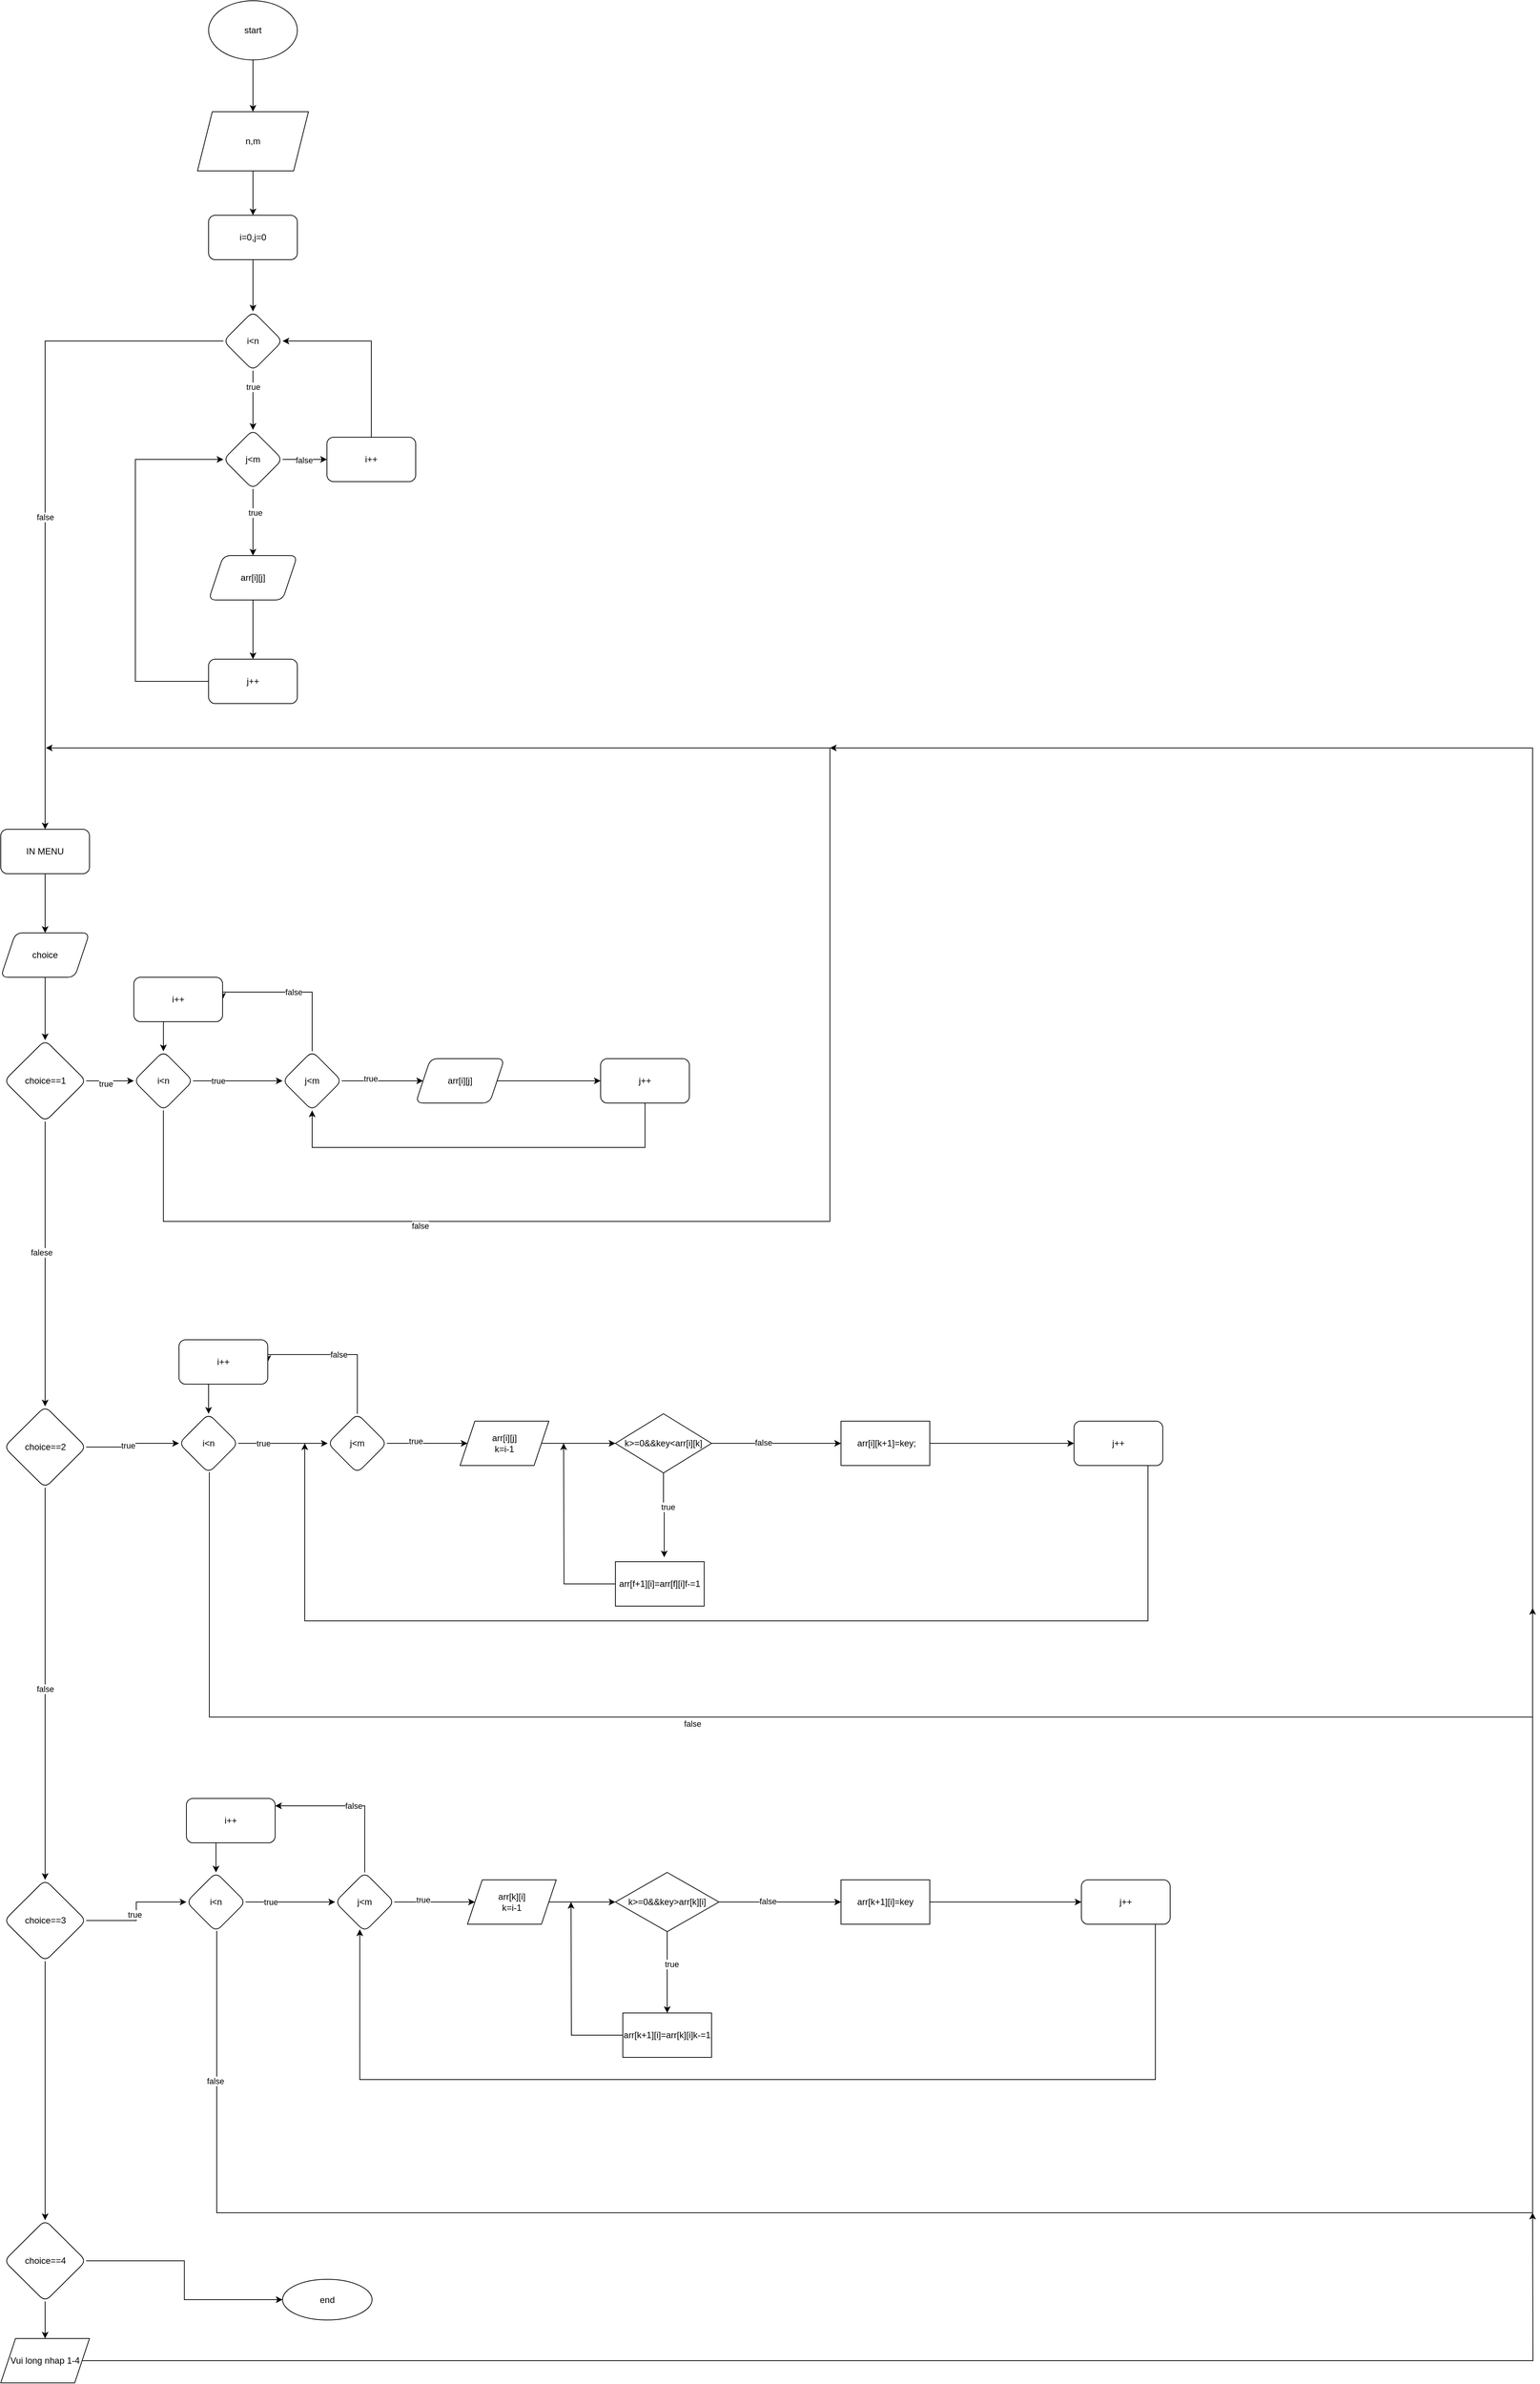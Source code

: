 <mxfile version="22.1.3" type="device">
  <diagram id="C5RBs43oDa-KdzZeNtuy" name="Page-1">
    <mxGraphModel dx="1120" dy="1647" grid="1" gridSize="10" guides="1" tooltips="1" connect="1" arrows="1" fold="1" page="1" pageScale="1" pageWidth="827" pageHeight="1169" math="0" shadow="0">
      <root>
        <mxCell id="WIyWlLk6GJQsqaUBKTNV-0" />
        <mxCell id="WIyWlLk6GJQsqaUBKTNV-1" parent="WIyWlLk6GJQsqaUBKTNV-0" />
        <mxCell id="3_G84Vbl57iLc2PhNEoy-0" style="edgeStyle=orthogonalEdgeStyle;rounded=0;orthogonalLoop=1;jettySize=auto;html=1;entryX=0.5;entryY=0;entryDx=0;entryDy=0;" edge="1" parent="WIyWlLk6GJQsqaUBKTNV-1" source="3_G84Vbl57iLc2PhNEoy-1" target="3_G84Vbl57iLc2PhNEoy-3">
          <mxGeometry relative="1" as="geometry">
            <mxPoint x="410" y="190" as="targetPoint" />
          </mxGeometry>
        </mxCell>
        <mxCell id="3_G84Vbl57iLc2PhNEoy-1" value="start" style="ellipse;whiteSpace=wrap;html=1;" vertex="1" parent="WIyWlLk6GJQsqaUBKTNV-1">
          <mxGeometry x="350" y="-30" width="120" height="80" as="geometry" />
        </mxCell>
        <mxCell id="3_G84Vbl57iLc2PhNEoy-2" style="edgeStyle=orthogonalEdgeStyle;rounded=0;orthogonalLoop=1;jettySize=auto;html=1;entryX=0.5;entryY=0;entryDx=0;entryDy=0;" edge="1" parent="WIyWlLk6GJQsqaUBKTNV-1" source="3_G84Vbl57iLc2PhNEoy-3" target="3_G84Vbl57iLc2PhNEoy-5">
          <mxGeometry relative="1" as="geometry">
            <mxPoint x="410" y="290" as="targetPoint" />
          </mxGeometry>
        </mxCell>
        <mxCell id="3_G84Vbl57iLc2PhNEoy-3" value="n,m" style="shape=parallelogram;perimeter=parallelogramPerimeter;whiteSpace=wrap;html=1;fixedSize=1;" vertex="1" parent="WIyWlLk6GJQsqaUBKTNV-1">
          <mxGeometry x="335" y="120" width="150" height="80" as="geometry" />
        </mxCell>
        <mxCell id="3_G84Vbl57iLc2PhNEoy-4" value="" style="edgeStyle=orthogonalEdgeStyle;rounded=0;orthogonalLoop=1;jettySize=auto;html=1;" edge="1" parent="WIyWlLk6GJQsqaUBKTNV-1" source="3_G84Vbl57iLc2PhNEoy-5" target="3_G84Vbl57iLc2PhNEoy-10">
          <mxGeometry relative="1" as="geometry" />
        </mxCell>
        <mxCell id="3_G84Vbl57iLc2PhNEoy-5" value="i=0,j=0" style="rounded=1;whiteSpace=wrap;html=1;" vertex="1" parent="WIyWlLk6GJQsqaUBKTNV-1">
          <mxGeometry x="350" y="260" width="120" height="60" as="geometry" />
        </mxCell>
        <mxCell id="3_G84Vbl57iLc2PhNEoy-6" value="" style="edgeStyle=orthogonalEdgeStyle;rounded=0;orthogonalLoop=1;jettySize=auto;html=1;" edge="1" parent="WIyWlLk6GJQsqaUBKTNV-1" source="3_G84Vbl57iLc2PhNEoy-10" target="3_G84Vbl57iLc2PhNEoy-15">
          <mxGeometry relative="1" as="geometry" />
        </mxCell>
        <mxCell id="3_G84Vbl57iLc2PhNEoy-7" value="true" style="edgeLabel;html=1;align=center;verticalAlign=middle;resizable=0;points=[];" vertex="1" connectable="0" parent="3_G84Vbl57iLc2PhNEoy-6">
          <mxGeometry x="-0.45" relative="1" as="geometry">
            <mxPoint as="offset" />
          </mxGeometry>
        </mxCell>
        <mxCell id="3_G84Vbl57iLc2PhNEoy-8" style="edgeStyle=orthogonalEdgeStyle;rounded=0;orthogonalLoop=1;jettySize=auto;html=1;" edge="1" parent="WIyWlLk6GJQsqaUBKTNV-1" source="3_G84Vbl57iLc2PhNEoy-10" target="3_G84Vbl57iLc2PhNEoy-23">
          <mxGeometry relative="1" as="geometry">
            <mxPoint x="129" y="1120" as="targetPoint" />
          </mxGeometry>
        </mxCell>
        <mxCell id="3_G84Vbl57iLc2PhNEoy-9" value="false" style="edgeLabel;html=1;align=center;verticalAlign=middle;resizable=0;points=[];" vertex="1" connectable="0" parent="3_G84Vbl57iLc2PhNEoy-8">
          <mxGeometry x="0.063" relative="1" as="geometry">
            <mxPoint as="offset" />
          </mxGeometry>
        </mxCell>
        <mxCell id="3_G84Vbl57iLc2PhNEoy-10" value="i&amp;lt;n" style="rhombus;whiteSpace=wrap;html=1;rounded=1;" vertex="1" parent="WIyWlLk6GJQsqaUBKTNV-1">
          <mxGeometry x="370" y="390" width="80" height="80" as="geometry" />
        </mxCell>
        <mxCell id="3_G84Vbl57iLc2PhNEoy-11" value="" style="edgeStyle=orthogonalEdgeStyle;rounded=0;orthogonalLoop=1;jettySize=auto;html=1;" edge="1" parent="WIyWlLk6GJQsqaUBKTNV-1" source="3_G84Vbl57iLc2PhNEoy-15" target="3_G84Vbl57iLc2PhNEoy-17">
          <mxGeometry relative="1" as="geometry" />
        </mxCell>
        <mxCell id="3_G84Vbl57iLc2PhNEoy-12" value="true" style="edgeLabel;html=1;align=center;verticalAlign=middle;resizable=0;points=[];" vertex="1" connectable="0" parent="3_G84Vbl57iLc2PhNEoy-11">
          <mxGeometry x="-0.289" y="3" relative="1" as="geometry">
            <mxPoint as="offset" />
          </mxGeometry>
        </mxCell>
        <mxCell id="3_G84Vbl57iLc2PhNEoy-13" value="" style="edgeStyle=orthogonalEdgeStyle;rounded=0;orthogonalLoop=1;jettySize=auto;html=1;" edge="1" parent="WIyWlLk6GJQsqaUBKTNV-1" source="3_G84Vbl57iLc2PhNEoy-15" target="3_G84Vbl57iLc2PhNEoy-21">
          <mxGeometry relative="1" as="geometry" />
        </mxCell>
        <mxCell id="3_G84Vbl57iLc2PhNEoy-14" value="false" style="edgeLabel;html=1;align=center;verticalAlign=middle;resizable=0;points=[];" vertex="1" connectable="0" parent="3_G84Vbl57iLc2PhNEoy-13">
          <mxGeometry x="-0.033" y="-1" relative="1" as="geometry">
            <mxPoint as="offset" />
          </mxGeometry>
        </mxCell>
        <mxCell id="3_G84Vbl57iLc2PhNEoy-15" value="j&amp;lt;m" style="rhombus;whiteSpace=wrap;html=1;rounded=1;" vertex="1" parent="WIyWlLk6GJQsqaUBKTNV-1">
          <mxGeometry x="370" y="550" width="80" height="80" as="geometry" />
        </mxCell>
        <mxCell id="3_G84Vbl57iLc2PhNEoy-16" value="" style="edgeStyle=orthogonalEdgeStyle;rounded=0;orthogonalLoop=1;jettySize=auto;html=1;" edge="1" parent="WIyWlLk6GJQsqaUBKTNV-1" source="3_G84Vbl57iLc2PhNEoy-17" target="3_G84Vbl57iLc2PhNEoy-19">
          <mxGeometry relative="1" as="geometry" />
        </mxCell>
        <mxCell id="3_G84Vbl57iLc2PhNEoy-17" value="arr[i][j]" style="shape=parallelogram;perimeter=parallelogramPerimeter;whiteSpace=wrap;html=1;fixedSize=1;rounded=1;" vertex="1" parent="WIyWlLk6GJQsqaUBKTNV-1">
          <mxGeometry x="350" y="720" width="120" height="60" as="geometry" />
        </mxCell>
        <mxCell id="3_G84Vbl57iLc2PhNEoy-18" style="edgeStyle=orthogonalEdgeStyle;rounded=0;orthogonalLoop=1;jettySize=auto;html=1;entryX=0;entryY=0.5;entryDx=0;entryDy=0;" edge="1" parent="WIyWlLk6GJQsqaUBKTNV-1" source="3_G84Vbl57iLc2PhNEoy-19" target="3_G84Vbl57iLc2PhNEoy-15">
          <mxGeometry relative="1" as="geometry">
            <mxPoint x="250" y="600" as="targetPoint" />
            <Array as="points">
              <mxPoint x="251" y="890" />
              <mxPoint x="251" y="590" />
            </Array>
          </mxGeometry>
        </mxCell>
        <mxCell id="3_G84Vbl57iLc2PhNEoy-19" value="j++" style="rounded=1;whiteSpace=wrap;html=1;" vertex="1" parent="WIyWlLk6GJQsqaUBKTNV-1">
          <mxGeometry x="350" y="860" width="120" height="60" as="geometry" />
        </mxCell>
        <mxCell id="3_G84Vbl57iLc2PhNEoy-20" style="edgeStyle=orthogonalEdgeStyle;rounded=0;orthogonalLoop=1;jettySize=auto;html=1;entryX=1;entryY=0.5;entryDx=0;entryDy=0;" edge="1" parent="WIyWlLk6GJQsqaUBKTNV-1" source="3_G84Vbl57iLc2PhNEoy-21" target="3_G84Vbl57iLc2PhNEoy-10">
          <mxGeometry relative="1" as="geometry">
            <mxPoint x="570" y="380" as="targetPoint" />
            <Array as="points">
              <mxPoint x="570" y="430" />
            </Array>
          </mxGeometry>
        </mxCell>
        <mxCell id="3_G84Vbl57iLc2PhNEoy-21" value="i++" style="whiteSpace=wrap;html=1;rounded=1;" vertex="1" parent="WIyWlLk6GJQsqaUBKTNV-1">
          <mxGeometry x="510" y="560" width="120" height="60" as="geometry" />
        </mxCell>
        <mxCell id="3_G84Vbl57iLc2PhNEoy-22" value="" style="edgeStyle=orthogonalEdgeStyle;rounded=0;orthogonalLoop=1;jettySize=auto;html=1;" edge="1" parent="WIyWlLk6GJQsqaUBKTNV-1" source="3_G84Vbl57iLc2PhNEoy-23" target="3_G84Vbl57iLc2PhNEoy-25">
          <mxGeometry relative="1" as="geometry" />
        </mxCell>
        <mxCell id="3_G84Vbl57iLc2PhNEoy-23" value="IN MENU" style="rounded=1;whiteSpace=wrap;html=1;" vertex="1" parent="WIyWlLk6GJQsqaUBKTNV-1">
          <mxGeometry x="69" y="1090" width="120" height="60" as="geometry" />
        </mxCell>
        <mxCell id="3_G84Vbl57iLc2PhNEoy-24" value="" style="edgeStyle=orthogonalEdgeStyle;rounded=0;orthogonalLoop=1;jettySize=auto;html=1;" edge="1" parent="WIyWlLk6GJQsqaUBKTNV-1" source="3_G84Vbl57iLc2PhNEoy-25" target="3_G84Vbl57iLc2PhNEoy-30">
          <mxGeometry relative="1" as="geometry" />
        </mxCell>
        <mxCell id="3_G84Vbl57iLc2PhNEoy-25" value="choice" style="shape=parallelogram;perimeter=parallelogramPerimeter;whiteSpace=wrap;html=1;fixedSize=1;rounded=1;" vertex="1" parent="WIyWlLk6GJQsqaUBKTNV-1">
          <mxGeometry x="69" y="1230" width="120" height="60" as="geometry" />
        </mxCell>
        <mxCell id="3_G84Vbl57iLc2PhNEoy-26" style="edgeStyle=orthogonalEdgeStyle;rounded=0;orthogonalLoop=1;jettySize=auto;html=1;" edge="1" parent="WIyWlLk6GJQsqaUBKTNV-1" source="3_G84Vbl57iLc2PhNEoy-30" target="3_G84Vbl57iLc2PhNEoy-35">
          <mxGeometry relative="1" as="geometry">
            <Array as="points">
              <mxPoint x="210" y="1430" />
              <mxPoint x="210" y="1430" />
            </Array>
          </mxGeometry>
        </mxCell>
        <mxCell id="3_G84Vbl57iLc2PhNEoy-27" value="true" style="edgeLabel;html=1;align=center;verticalAlign=middle;resizable=0;points=[];" vertex="1" connectable="0" parent="3_G84Vbl57iLc2PhNEoy-26">
          <mxGeometry x="-0.177" y="-4" relative="1" as="geometry">
            <mxPoint as="offset" />
          </mxGeometry>
        </mxCell>
        <mxCell id="3_G84Vbl57iLc2PhNEoy-28" value="" style="edgeStyle=orthogonalEdgeStyle;rounded=0;orthogonalLoop=1;jettySize=auto;html=1;" edge="1" parent="WIyWlLk6GJQsqaUBKTNV-1" source="3_G84Vbl57iLc2PhNEoy-30" target="3_G84Vbl57iLc2PhNEoy-50">
          <mxGeometry relative="1" as="geometry" />
        </mxCell>
        <mxCell id="3_G84Vbl57iLc2PhNEoy-29" value="falese" style="edgeLabel;html=1;align=center;verticalAlign=middle;resizable=0;points=[];" vertex="1" connectable="0" parent="3_G84Vbl57iLc2PhNEoy-28">
          <mxGeometry x="-0.086" y="-5" relative="1" as="geometry">
            <mxPoint y="1" as="offset" />
          </mxGeometry>
        </mxCell>
        <mxCell id="3_G84Vbl57iLc2PhNEoy-30" value="choice==1" style="rhombus;whiteSpace=wrap;html=1;rounded=1;" vertex="1" parent="WIyWlLk6GJQsqaUBKTNV-1">
          <mxGeometry x="73.5" y="1375" width="111" height="110" as="geometry" />
        </mxCell>
        <mxCell id="3_G84Vbl57iLc2PhNEoy-31" value="" style="edgeStyle=orthogonalEdgeStyle;rounded=0;orthogonalLoop=1;jettySize=auto;html=1;" edge="1" parent="WIyWlLk6GJQsqaUBKTNV-1" source="3_G84Vbl57iLc2PhNEoy-35" target="3_G84Vbl57iLc2PhNEoy-39">
          <mxGeometry relative="1" as="geometry" />
        </mxCell>
        <mxCell id="3_G84Vbl57iLc2PhNEoy-32" value="true" style="edgeLabel;html=1;align=center;verticalAlign=middle;resizable=0;points=[];" vertex="1" connectable="0" parent="3_G84Vbl57iLc2PhNEoy-31">
          <mxGeometry x="-0.45" relative="1" as="geometry">
            <mxPoint as="offset" />
          </mxGeometry>
        </mxCell>
        <mxCell id="3_G84Vbl57iLc2PhNEoy-33" style="edgeStyle=orthogonalEdgeStyle;rounded=0;orthogonalLoop=1;jettySize=auto;html=1;" edge="1" parent="WIyWlLk6GJQsqaUBKTNV-1" source="3_G84Vbl57iLc2PhNEoy-35">
          <mxGeometry relative="1" as="geometry">
            <mxPoint x="130" y="980" as="targetPoint" />
            <Array as="points">
              <mxPoint x="289" y="1620" />
              <mxPoint x="1190" y="1620" />
              <mxPoint x="1190" y="980" />
              <mxPoint x="130" y="980" />
            </Array>
          </mxGeometry>
        </mxCell>
        <mxCell id="3_G84Vbl57iLc2PhNEoy-34" value="false" style="edgeLabel;html=1;align=center;verticalAlign=middle;resizable=0;points=[];" vertex="1" connectable="0" parent="3_G84Vbl57iLc2PhNEoy-33">
          <mxGeometry x="-0.639" y="-6" relative="1" as="geometry">
            <mxPoint as="offset" />
          </mxGeometry>
        </mxCell>
        <mxCell id="3_G84Vbl57iLc2PhNEoy-35" value="i&amp;lt;n" style="rhombus;whiteSpace=wrap;html=1;rounded=1;" vertex="1" parent="WIyWlLk6GJQsqaUBKTNV-1">
          <mxGeometry x="248.94" y="1390" width="80" height="80" as="geometry" />
        </mxCell>
        <mxCell id="3_G84Vbl57iLc2PhNEoy-36" value="" style="edgeStyle=orthogonalEdgeStyle;rounded=0;orthogonalLoop=1;jettySize=auto;html=1;" edge="1" parent="WIyWlLk6GJQsqaUBKTNV-1" source="3_G84Vbl57iLc2PhNEoy-39" target="3_G84Vbl57iLc2PhNEoy-41">
          <mxGeometry relative="1" as="geometry" />
        </mxCell>
        <mxCell id="3_G84Vbl57iLc2PhNEoy-37" value="true" style="edgeLabel;html=1;align=center;verticalAlign=middle;resizable=0;points=[];" vertex="1" connectable="0" parent="3_G84Vbl57iLc2PhNEoy-36">
          <mxGeometry x="-0.289" y="3" relative="1" as="geometry">
            <mxPoint as="offset" />
          </mxGeometry>
        </mxCell>
        <mxCell id="3_G84Vbl57iLc2PhNEoy-38" value="false" style="edgeStyle=orthogonalEdgeStyle;rounded=0;orthogonalLoop=1;jettySize=auto;html=1;entryX=1;entryY=0.5;entryDx=0;entryDy=0;" edge="1" parent="WIyWlLk6GJQsqaUBKTNV-1" source="3_G84Vbl57iLc2PhNEoy-39" target="3_G84Vbl57iLc2PhNEoy-45">
          <mxGeometry relative="1" as="geometry">
            <Array as="points">
              <mxPoint x="490" y="1310" />
              <mxPoint x="369" y="1310" />
            </Array>
          </mxGeometry>
        </mxCell>
        <mxCell id="3_G84Vbl57iLc2PhNEoy-39" value="j&amp;lt;m" style="rhombus;whiteSpace=wrap;html=1;rounded=1;" vertex="1" parent="WIyWlLk6GJQsqaUBKTNV-1">
          <mxGeometry x="450" y="1390" width="80" height="80" as="geometry" />
        </mxCell>
        <mxCell id="3_G84Vbl57iLc2PhNEoy-40" value="" style="edgeStyle=orthogonalEdgeStyle;rounded=0;orthogonalLoop=1;jettySize=auto;html=1;" edge="1" parent="WIyWlLk6GJQsqaUBKTNV-1" source="3_G84Vbl57iLc2PhNEoy-41" target="3_G84Vbl57iLc2PhNEoy-43">
          <mxGeometry relative="1" as="geometry" />
        </mxCell>
        <mxCell id="3_G84Vbl57iLc2PhNEoy-41" value="arr[i][j]" style="shape=parallelogram;perimeter=parallelogramPerimeter;whiteSpace=wrap;html=1;fixedSize=1;rounded=1;" vertex="1" parent="WIyWlLk6GJQsqaUBKTNV-1">
          <mxGeometry x="630" y="1400" width="120" height="60" as="geometry" />
        </mxCell>
        <mxCell id="3_G84Vbl57iLc2PhNEoy-42" style="edgeStyle=orthogonalEdgeStyle;rounded=0;orthogonalLoop=1;jettySize=auto;html=1;entryX=0.5;entryY=1;entryDx=0;entryDy=0;" edge="1" parent="WIyWlLk6GJQsqaUBKTNV-1" source="3_G84Vbl57iLc2PhNEoy-43" target="3_G84Vbl57iLc2PhNEoy-39">
          <mxGeometry relative="1" as="geometry">
            <mxPoint x="490" y="1500" as="targetPoint" />
            <Array as="points">
              <mxPoint x="940" y="1520" />
              <mxPoint x="490" y="1520" />
            </Array>
          </mxGeometry>
        </mxCell>
        <mxCell id="3_G84Vbl57iLc2PhNEoy-43" value="j++" style="rounded=1;whiteSpace=wrap;html=1;" vertex="1" parent="WIyWlLk6GJQsqaUBKTNV-1">
          <mxGeometry x="880" y="1400" width="120" height="60" as="geometry" />
        </mxCell>
        <mxCell id="3_G84Vbl57iLc2PhNEoy-44" style="edgeStyle=orthogonalEdgeStyle;rounded=0;orthogonalLoop=1;jettySize=auto;html=1;entryX=0.5;entryY=0;entryDx=0;entryDy=0;" edge="1" parent="WIyWlLk6GJQsqaUBKTNV-1" source="3_G84Vbl57iLc2PhNEoy-45" target="3_G84Vbl57iLc2PhNEoy-35">
          <mxGeometry relative="1" as="geometry">
            <mxPoint x="289" y="1360" as="targetPoint" />
            <Array as="points">
              <mxPoint x="289" y="1290" />
              <mxPoint x="290" y="1330" />
              <mxPoint x="289" y="1330" />
            </Array>
          </mxGeometry>
        </mxCell>
        <mxCell id="3_G84Vbl57iLc2PhNEoy-45" value="i++" style="whiteSpace=wrap;html=1;rounded=1;" vertex="1" parent="WIyWlLk6GJQsqaUBKTNV-1">
          <mxGeometry x="248.94" y="1290" width="120" height="60" as="geometry" />
        </mxCell>
        <mxCell id="3_G84Vbl57iLc2PhNEoy-46" style="edgeStyle=orthogonalEdgeStyle;rounded=0;orthogonalLoop=1;jettySize=auto;html=1;entryX=0;entryY=0.5;entryDx=0;entryDy=0;" edge="1" parent="WIyWlLk6GJQsqaUBKTNV-1" source="3_G84Vbl57iLc2PhNEoy-50" target="3_G84Vbl57iLc2PhNEoy-55">
          <mxGeometry relative="1" as="geometry" />
        </mxCell>
        <mxCell id="3_G84Vbl57iLc2PhNEoy-47" value="true" style="edgeLabel;html=1;align=center;verticalAlign=middle;resizable=0;points=[];" vertex="1" connectable="0" parent="3_G84Vbl57iLc2PhNEoy-46">
          <mxGeometry x="-0.134" y="2" relative="1" as="geometry">
            <mxPoint as="offset" />
          </mxGeometry>
        </mxCell>
        <mxCell id="3_G84Vbl57iLc2PhNEoy-48" value="" style="edgeStyle=orthogonalEdgeStyle;rounded=0;orthogonalLoop=1;jettySize=auto;html=1;" edge="1" parent="WIyWlLk6GJQsqaUBKTNV-1" source="3_G84Vbl57iLc2PhNEoy-50" target="3_G84Vbl57iLc2PhNEoy-102">
          <mxGeometry relative="1" as="geometry" />
        </mxCell>
        <mxCell id="3_G84Vbl57iLc2PhNEoy-49" value="false" style="edgeLabel;html=1;align=center;verticalAlign=middle;resizable=0;points=[];" vertex="1" connectable="0" parent="3_G84Vbl57iLc2PhNEoy-48">
          <mxGeometry x="0.023" relative="1" as="geometry">
            <mxPoint y="1" as="offset" />
          </mxGeometry>
        </mxCell>
        <mxCell id="3_G84Vbl57iLc2PhNEoy-50" value="choice==2" style="rhombus;whiteSpace=wrap;html=1;rounded=1;" vertex="1" parent="WIyWlLk6GJQsqaUBKTNV-1">
          <mxGeometry x="73.5" y="1870" width="111" height="110" as="geometry" />
        </mxCell>
        <mxCell id="3_G84Vbl57iLc2PhNEoy-51" value="" style="edgeStyle=orthogonalEdgeStyle;rounded=0;orthogonalLoop=1;jettySize=auto;html=1;" edge="1" parent="WIyWlLk6GJQsqaUBKTNV-1" source="3_G84Vbl57iLc2PhNEoy-55" target="3_G84Vbl57iLc2PhNEoy-59">
          <mxGeometry relative="1" as="geometry" />
        </mxCell>
        <mxCell id="3_G84Vbl57iLc2PhNEoy-52" value="true" style="edgeLabel;html=1;align=center;verticalAlign=middle;resizable=0;points=[];" vertex="1" connectable="0" parent="3_G84Vbl57iLc2PhNEoy-51">
          <mxGeometry x="-0.45" relative="1" as="geometry">
            <mxPoint as="offset" />
          </mxGeometry>
        </mxCell>
        <mxCell id="3_G84Vbl57iLc2PhNEoy-53" style="edgeStyle=orthogonalEdgeStyle;rounded=0;orthogonalLoop=1;jettySize=auto;html=1;" edge="1" parent="WIyWlLk6GJQsqaUBKTNV-1" source="3_G84Vbl57iLc2PhNEoy-55">
          <mxGeometry relative="1" as="geometry">
            <mxPoint x="1190" y="980" as="targetPoint" />
            <Array as="points">
              <mxPoint x="351" y="2290" />
              <mxPoint x="2140" y="2290" />
              <mxPoint x="2140" y="980" />
            </Array>
          </mxGeometry>
        </mxCell>
        <mxCell id="3_G84Vbl57iLc2PhNEoy-54" value="false" style="edgeLabel;html=1;align=center;verticalAlign=middle;resizable=0;points=[];" vertex="1" connectable="0" parent="3_G84Vbl57iLc2PhNEoy-53">
          <mxGeometry x="-0.551" y="-9" relative="1" as="geometry">
            <mxPoint as="offset" />
          </mxGeometry>
        </mxCell>
        <mxCell id="3_G84Vbl57iLc2PhNEoy-55" value="i&amp;lt;n" style="rhombus;whiteSpace=wrap;html=1;rounded=1;" vertex="1" parent="WIyWlLk6GJQsqaUBKTNV-1">
          <mxGeometry x="310" y="1880" width="80" height="80" as="geometry" />
        </mxCell>
        <mxCell id="3_G84Vbl57iLc2PhNEoy-56" value="" style="edgeStyle=orthogonalEdgeStyle;rounded=0;orthogonalLoop=1;jettySize=auto;html=1;entryX=0;entryY=0.5;entryDx=0;entryDy=0;" edge="1" parent="WIyWlLk6GJQsqaUBKTNV-1" source="3_G84Vbl57iLc2PhNEoy-59" target="3_G84Vbl57iLc2PhNEoy-65">
          <mxGeometry relative="1" as="geometry">
            <mxPoint x="700" y="1920" as="targetPoint" />
          </mxGeometry>
        </mxCell>
        <mxCell id="3_G84Vbl57iLc2PhNEoy-57" value="true" style="edgeLabel;html=1;align=center;verticalAlign=middle;resizable=0;points=[];" vertex="1" connectable="0" parent="3_G84Vbl57iLc2PhNEoy-56">
          <mxGeometry x="-0.289" y="3" relative="1" as="geometry">
            <mxPoint as="offset" />
          </mxGeometry>
        </mxCell>
        <mxCell id="3_G84Vbl57iLc2PhNEoy-58" value="false" style="edgeStyle=orthogonalEdgeStyle;rounded=0;orthogonalLoop=1;jettySize=auto;html=1;entryX=1;entryY=0.5;entryDx=0;entryDy=0;" edge="1" parent="WIyWlLk6GJQsqaUBKTNV-1" source="3_G84Vbl57iLc2PhNEoy-59" target="3_G84Vbl57iLc2PhNEoy-63">
          <mxGeometry relative="1" as="geometry">
            <Array as="points">
              <mxPoint x="551.06" y="1800" />
              <mxPoint x="430.06" y="1800" />
            </Array>
          </mxGeometry>
        </mxCell>
        <mxCell id="3_G84Vbl57iLc2PhNEoy-59" value="j&amp;lt;m" style="rhombus;whiteSpace=wrap;html=1;rounded=1;" vertex="1" parent="WIyWlLk6GJQsqaUBKTNV-1">
          <mxGeometry x="511.06" y="1880" width="80" height="80" as="geometry" />
        </mxCell>
        <mxCell id="3_G84Vbl57iLc2PhNEoy-60" style="edgeStyle=orthogonalEdgeStyle;rounded=0;orthogonalLoop=1;jettySize=auto;html=1;" edge="1" parent="WIyWlLk6GJQsqaUBKTNV-1" source="3_G84Vbl57iLc2PhNEoy-61">
          <mxGeometry relative="1" as="geometry">
            <mxPoint x="480" y="1920" as="targetPoint" />
            <Array as="points">
              <mxPoint x="1620" y="2160" />
              <mxPoint x="480" y="2160" />
            </Array>
          </mxGeometry>
        </mxCell>
        <mxCell id="3_G84Vbl57iLc2PhNEoy-61" value="j++" style="rounded=1;whiteSpace=wrap;html=1;" vertex="1" parent="WIyWlLk6GJQsqaUBKTNV-1">
          <mxGeometry x="1520" y="1890" width="120" height="60" as="geometry" />
        </mxCell>
        <mxCell id="3_G84Vbl57iLc2PhNEoy-62" style="edgeStyle=orthogonalEdgeStyle;rounded=0;orthogonalLoop=1;jettySize=auto;html=1;entryX=0.5;entryY=0;entryDx=0;entryDy=0;" edge="1" parent="WIyWlLk6GJQsqaUBKTNV-1" source="3_G84Vbl57iLc2PhNEoy-63" target="3_G84Vbl57iLc2PhNEoy-55">
          <mxGeometry relative="1" as="geometry">
            <mxPoint x="350.06" y="1850" as="targetPoint" />
            <Array as="points">
              <mxPoint x="350.06" y="1780" />
              <mxPoint x="351.06" y="1820" />
              <mxPoint x="350.06" y="1820" />
            </Array>
          </mxGeometry>
        </mxCell>
        <mxCell id="3_G84Vbl57iLc2PhNEoy-63" value="i++" style="whiteSpace=wrap;html=1;rounded=1;" vertex="1" parent="WIyWlLk6GJQsqaUBKTNV-1">
          <mxGeometry x="310" y="1780" width="120" height="60" as="geometry" />
        </mxCell>
        <mxCell id="3_G84Vbl57iLc2PhNEoy-64" value="" style="edgeStyle=orthogonalEdgeStyle;rounded=0;orthogonalLoop=1;jettySize=auto;html=1;entryX=0;entryY=0.5;entryDx=0;entryDy=0;" edge="1" parent="WIyWlLk6GJQsqaUBKTNV-1" source="3_G84Vbl57iLc2PhNEoy-65" target="3_G84Vbl57iLc2PhNEoy-112">
          <mxGeometry relative="1" as="geometry">
            <mxPoint x="870" y="1920" as="targetPoint" />
          </mxGeometry>
        </mxCell>
        <mxCell id="3_G84Vbl57iLc2PhNEoy-65" value="arr[i][j]&lt;br&gt;k=i-1" style="shape=parallelogram;perimeter=parallelogramPerimeter;whiteSpace=wrap;html=1;fixedSize=1;" vertex="1" parent="WIyWlLk6GJQsqaUBKTNV-1">
          <mxGeometry x="690" y="1890" width="120" height="60" as="geometry" />
        </mxCell>
        <mxCell id="3_G84Vbl57iLc2PhNEoy-66" value="" style="edgeStyle=orthogonalEdgeStyle;rounded=0;orthogonalLoop=1;jettySize=auto;html=1;exitX=0.5;exitY=1;exitDx=0;exitDy=0;entryX=0.55;entryY=-0.1;entryDx=0;entryDy=0;entryPerimeter=0;" edge="1" parent="WIyWlLk6GJQsqaUBKTNV-1" source="3_G84Vbl57iLc2PhNEoy-112" target="3_G84Vbl57iLc2PhNEoy-111">
          <mxGeometry relative="1" as="geometry">
            <mxPoint x="960" y="1990" as="sourcePoint" />
            <mxPoint x="1090" y="2020" as="targetPoint" />
            <Array as="points">
              <mxPoint x="965" y="2010" />
              <mxPoint x="966" y="2010" />
            </Array>
          </mxGeometry>
        </mxCell>
        <mxCell id="3_G84Vbl57iLc2PhNEoy-67" value="true" style="edgeLabel;html=1;align=center;verticalAlign=middle;resizable=0;points=[];" vertex="1" connectable="0" parent="3_G84Vbl57iLc2PhNEoy-66">
          <mxGeometry x="-0.21" y="6" relative="1" as="geometry">
            <mxPoint as="offset" />
          </mxGeometry>
        </mxCell>
        <mxCell id="3_G84Vbl57iLc2PhNEoy-68" value="" style="edgeStyle=orthogonalEdgeStyle;rounded=0;orthogonalLoop=1;jettySize=auto;html=1;exitX=1;exitY=0.5;exitDx=0;exitDy=0;entryX=0;entryY=0.5;entryDx=0;entryDy=0;" edge="1" parent="WIyWlLk6GJQsqaUBKTNV-1" source="3_G84Vbl57iLc2PhNEoy-112" target="3_G84Vbl57iLc2PhNEoy-113">
          <mxGeometry relative="1" as="geometry">
            <mxPoint x="1050" y="1920" as="sourcePoint" />
            <mxPoint x="1160" y="1920" as="targetPoint" />
          </mxGeometry>
        </mxCell>
        <mxCell id="3_G84Vbl57iLc2PhNEoy-69" value="false" style="edgeLabel;html=1;align=center;verticalAlign=middle;resizable=0;points=[];" vertex="1" connectable="0" parent="3_G84Vbl57iLc2PhNEoy-68">
          <mxGeometry x="-0.206" y="1" relative="1" as="geometry">
            <mxPoint as="offset" />
          </mxGeometry>
        </mxCell>
        <mxCell id="3_G84Vbl57iLc2PhNEoy-71" style="edgeStyle=orthogonalEdgeStyle;rounded=0;orthogonalLoop=1;jettySize=auto;html=1;exitX=0;exitY=0.5;exitDx=0;exitDy=0;" edge="1" parent="WIyWlLk6GJQsqaUBKTNV-1" source="3_G84Vbl57iLc2PhNEoy-111">
          <mxGeometry relative="1" as="geometry">
            <mxPoint x="830" y="1920" as="targetPoint" />
            <mxPoint x="850" y="2100" as="sourcePoint" />
          </mxGeometry>
        </mxCell>
        <mxCell id="3_G84Vbl57iLc2PhNEoy-73" style="edgeStyle=orthogonalEdgeStyle;rounded=0;orthogonalLoop=1;jettySize=auto;html=1;entryX=0;entryY=0.5;entryDx=0;entryDy=0;exitX=1;exitY=0.5;exitDx=0;exitDy=0;" edge="1" parent="WIyWlLk6GJQsqaUBKTNV-1" source="3_G84Vbl57iLc2PhNEoy-113" target="3_G84Vbl57iLc2PhNEoy-61">
          <mxGeometry relative="1" as="geometry">
            <mxPoint x="1350" y="1920" as="sourcePoint" />
          </mxGeometry>
        </mxCell>
        <mxCell id="3_G84Vbl57iLc2PhNEoy-75" value="" style="edgeStyle=orthogonalEdgeStyle;rounded=0;orthogonalLoop=1;jettySize=auto;html=1;" edge="1" parent="WIyWlLk6GJQsqaUBKTNV-1" source="3_G84Vbl57iLc2PhNEoy-79" target="3_G84Vbl57iLc2PhNEoy-83">
          <mxGeometry relative="1" as="geometry" />
        </mxCell>
        <mxCell id="3_G84Vbl57iLc2PhNEoy-76" value="true" style="edgeLabel;html=1;align=center;verticalAlign=middle;resizable=0;points=[];" vertex="1" connectable="0" parent="3_G84Vbl57iLc2PhNEoy-75">
          <mxGeometry x="-0.45" relative="1" as="geometry">
            <mxPoint as="offset" />
          </mxGeometry>
        </mxCell>
        <mxCell id="3_G84Vbl57iLc2PhNEoy-77" style="edgeStyle=orthogonalEdgeStyle;rounded=0;orthogonalLoop=1;jettySize=auto;html=1;" edge="1" parent="WIyWlLk6GJQsqaUBKTNV-1" source="3_G84Vbl57iLc2PhNEoy-79">
          <mxGeometry relative="1" as="geometry">
            <mxPoint x="2140" y="2142.5" as="targetPoint" />
            <Array as="points">
              <mxPoint x="361" y="2960" />
              <mxPoint x="2140" y="2960" />
            </Array>
          </mxGeometry>
        </mxCell>
        <mxCell id="3_G84Vbl57iLc2PhNEoy-78" value="false" style="edgeLabel;html=1;align=center;verticalAlign=middle;resizable=0;points=[];" vertex="1" connectable="0" parent="3_G84Vbl57iLc2PhNEoy-77">
          <mxGeometry x="-0.863" y="-1" relative="1" as="geometry">
            <mxPoint x="-1" y="-1" as="offset" />
          </mxGeometry>
        </mxCell>
        <mxCell id="3_G84Vbl57iLc2PhNEoy-79" value="i&amp;lt;n" style="rhombus;whiteSpace=wrap;html=1;rounded=1;" vertex="1" parent="WIyWlLk6GJQsqaUBKTNV-1">
          <mxGeometry x="320" y="2500" width="80" height="80" as="geometry" />
        </mxCell>
        <mxCell id="3_G84Vbl57iLc2PhNEoy-80" value="" style="edgeStyle=orthogonalEdgeStyle;rounded=0;orthogonalLoop=1;jettySize=auto;html=1;entryX=0;entryY=0.5;entryDx=0;entryDy=0;" edge="1" parent="WIyWlLk6GJQsqaUBKTNV-1" source="3_G84Vbl57iLc2PhNEoy-83" target="3_G84Vbl57iLc2PhNEoy-89">
          <mxGeometry relative="1" as="geometry">
            <mxPoint x="710" y="2540" as="targetPoint" />
          </mxGeometry>
        </mxCell>
        <mxCell id="3_G84Vbl57iLc2PhNEoy-81" value="true" style="edgeLabel;html=1;align=center;verticalAlign=middle;resizable=0;points=[];" vertex="1" connectable="0" parent="3_G84Vbl57iLc2PhNEoy-80">
          <mxGeometry x="-0.289" y="3" relative="1" as="geometry">
            <mxPoint as="offset" />
          </mxGeometry>
        </mxCell>
        <mxCell id="3_G84Vbl57iLc2PhNEoy-82" value="false" style="edgeStyle=orthogonalEdgeStyle;rounded=0;orthogonalLoop=1;jettySize=auto;html=1;" edge="1" parent="WIyWlLk6GJQsqaUBKTNV-1" source="3_G84Vbl57iLc2PhNEoy-83">
          <mxGeometry relative="1" as="geometry">
            <Array as="points">
              <mxPoint x="561" y="2410" />
              <mxPoint x="440" y="2410" />
            </Array>
            <mxPoint x="440" y="2410" as="targetPoint" />
          </mxGeometry>
        </mxCell>
        <mxCell id="3_G84Vbl57iLc2PhNEoy-83" value="j&amp;lt;m" style="rhombus;whiteSpace=wrap;html=1;rounded=1;" vertex="1" parent="WIyWlLk6GJQsqaUBKTNV-1">
          <mxGeometry x="521.06" y="2500" width="80" height="80" as="geometry" />
        </mxCell>
        <mxCell id="3_G84Vbl57iLc2PhNEoy-84" style="edgeStyle=orthogonalEdgeStyle;rounded=0;orthogonalLoop=1;jettySize=auto;html=1;entryX=0.417;entryY=0.963;entryDx=0;entryDy=0;entryPerimeter=0;" edge="1" parent="WIyWlLk6GJQsqaUBKTNV-1" source="3_G84Vbl57iLc2PhNEoy-85" target="3_G84Vbl57iLc2PhNEoy-83">
          <mxGeometry relative="1" as="geometry">
            <mxPoint x="650" y="2840" as="targetPoint" />
            <Array as="points">
              <mxPoint x="1630" y="2780" />
              <mxPoint x="554" y="2780" />
            </Array>
          </mxGeometry>
        </mxCell>
        <mxCell id="3_G84Vbl57iLc2PhNEoy-85" value="j++" style="rounded=1;whiteSpace=wrap;html=1;" vertex="1" parent="WIyWlLk6GJQsqaUBKTNV-1">
          <mxGeometry x="1530" y="2510" width="120" height="60" as="geometry" />
        </mxCell>
        <mxCell id="3_G84Vbl57iLc2PhNEoy-86" style="edgeStyle=orthogonalEdgeStyle;rounded=0;orthogonalLoop=1;jettySize=auto;html=1;entryX=0.5;entryY=0;entryDx=0;entryDy=0;" edge="1" parent="WIyWlLk6GJQsqaUBKTNV-1" source="3_G84Vbl57iLc2PhNEoy-87" target="3_G84Vbl57iLc2PhNEoy-79">
          <mxGeometry relative="1" as="geometry">
            <mxPoint x="360.06" y="2470" as="targetPoint" />
            <Array as="points">
              <mxPoint x="360.06" y="2400" />
              <mxPoint x="361.06" y="2440" />
              <mxPoint x="360.06" y="2440" />
            </Array>
          </mxGeometry>
        </mxCell>
        <mxCell id="3_G84Vbl57iLc2PhNEoy-87" value="i++" style="whiteSpace=wrap;html=1;rounded=1;" vertex="1" parent="WIyWlLk6GJQsqaUBKTNV-1">
          <mxGeometry x="320" y="2400" width="120" height="60" as="geometry" />
        </mxCell>
        <mxCell id="3_G84Vbl57iLc2PhNEoy-88" value="" style="edgeStyle=orthogonalEdgeStyle;rounded=0;orthogonalLoop=1;jettySize=auto;html=1;entryX=0;entryY=0.5;entryDx=0;entryDy=0;" edge="1" parent="WIyWlLk6GJQsqaUBKTNV-1" source="3_G84Vbl57iLc2PhNEoy-89" target="3_G84Vbl57iLc2PhNEoy-115">
          <mxGeometry relative="1" as="geometry">
            <mxPoint x="880" y="2540" as="targetPoint" />
          </mxGeometry>
        </mxCell>
        <mxCell id="3_G84Vbl57iLc2PhNEoy-89" value="arr[k][i]&lt;br&gt;k=i-1" style="shape=parallelogram;perimeter=parallelogramPerimeter;whiteSpace=wrap;html=1;fixedSize=1;" vertex="1" parent="WIyWlLk6GJQsqaUBKTNV-1">
          <mxGeometry x="700" y="2510" width="120" height="60" as="geometry" />
        </mxCell>
        <mxCell id="3_G84Vbl57iLc2PhNEoy-90" value="" style="edgeStyle=orthogonalEdgeStyle;rounded=0;orthogonalLoop=1;jettySize=auto;html=1;exitX=0.5;exitY=1;exitDx=0;exitDy=0;" edge="1" parent="WIyWlLk6GJQsqaUBKTNV-1" source="3_G84Vbl57iLc2PhNEoy-115" target="3_G84Vbl57iLc2PhNEoy-109">
          <mxGeometry relative="1" as="geometry">
            <mxPoint x="970" y="2610" as="sourcePoint" />
            <mxPoint x="970" y="2690" as="targetPoint" />
          </mxGeometry>
        </mxCell>
        <mxCell id="3_G84Vbl57iLc2PhNEoy-91" value="true" style="edgeLabel;html=1;align=center;verticalAlign=middle;resizable=0;points=[];" vertex="1" connectable="0" parent="3_G84Vbl57iLc2PhNEoy-90">
          <mxGeometry x="-0.21" y="6" relative="1" as="geometry">
            <mxPoint as="offset" />
          </mxGeometry>
        </mxCell>
        <mxCell id="3_G84Vbl57iLc2PhNEoy-92" value="" style="edgeStyle=orthogonalEdgeStyle;rounded=0;orthogonalLoop=1;jettySize=auto;html=1;exitX=1;exitY=0.5;exitDx=0;exitDy=0;" edge="1" parent="WIyWlLk6GJQsqaUBKTNV-1" source="3_G84Vbl57iLc2PhNEoy-115" target="3_G84Vbl57iLc2PhNEoy-114">
          <mxGeometry relative="1" as="geometry">
            <mxPoint x="1060" y="2540" as="sourcePoint" />
            <mxPoint x="1170" y="2540" as="targetPoint" />
          </mxGeometry>
        </mxCell>
        <mxCell id="3_G84Vbl57iLc2PhNEoy-93" value="false" style="edgeLabel;html=1;align=center;verticalAlign=middle;resizable=0;points=[];" vertex="1" connectable="0" parent="3_G84Vbl57iLc2PhNEoy-92">
          <mxGeometry x="-0.206" y="1" relative="1" as="geometry">
            <mxPoint as="offset" />
          </mxGeometry>
        </mxCell>
        <mxCell id="3_G84Vbl57iLc2PhNEoy-95" style="edgeStyle=orthogonalEdgeStyle;rounded=0;orthogonalLoop=1;jettySize=auto;html=1;" edge="1" parent="WIyWlLk6GJQsqaUBKTNV-1" source="3_G84Vbl57iLc2PhNEoy-109">
          <mxGeometry relative="1" as="geometry">
            <mxPoint x="840" y="2540" as="targetPoint" />
            <mxPoint x="860" y="2720" as="sourcePoint" />
          </mxGeometry>
        </mxCell>
        <mxCell id="3_G84Vbl57iLc2PhNEoy-97" style="edgeStyle=orthogonalEdgeStyle;rounded=0;orthogonalLoop=1;jettySize=auto;html=1;entryX=0;entryY=0.5;entryDx=0;entryDy=0;exitX=1;exitY=0.5;exitDx=0;exitDy=0;" edge="1" parent="WIyWlLk6GJQsqaUBKTNV-1" source="3_G84Vbl57iLc2PhNEoy-114" target="3_G84Vbl57iLc2PhNEoy-85">
          <mxGeometry relative="1" as="geometry">
            <mxPoint x="1360" y="2540" as="sourcePoint" />
          </mxGeometry>
        </mxCell>
        <mxCell id="3_G84Vbl57iLc2PhNEoy-99" style="edgeStyle=orthogonalEdgeStyle;rounded=0;orthogonalLoop=1;jettySize=auto;html=1;" edge="1" parent="WIyWlLk6GJQsqaUBKTNV-1" source="3_G84Vbl57iLc2PhNEoy-102" target="3_G84Vbl57iLc2PhNEoy-79">
          <mxGeometry relative="1" as="geometry" />
        </mxCell>
        <mxCell id="3_G84Vbl57iLc2PhNEoy-100" value="true" style="edgeLabel;html=1;align=center;verticalAlign=middle;resizable=0;points=[];" vertex="1" connectable="0" parent="3_G84Vbl57iLc2PhNEoy-99">
          <mxGeometry x="-0.048" y="3" relative="1" as="geometry">
            <mxPoint as="offset" />
          </mxGeometry>
        </mxCell>
        <mxCell id="3_G84Vbl57iLc2PhNEoy-101" value="" style="edgeStyle=orthogonalEdgeStyle;rounded=0;orthogonalLoop=1;jettySize=auto;html=1;" edge="1" parent="WIyWlLk6GJQsqaUBKTNV-1" source="3_G84Vbl57iLc2PhNEoy-102" target="3_G84Vbl57iLc2PhNEoy-105">
          <mxGeometry relative="1" as="geometry" />
        </mxCell>
        <mxCell id="3_G84Vbl57iLc2PhNEoy-102" value="choice==3" style="rhombus;whiteSpace=wrap;html=1;rounded=1;" vertex="1" parent="WIyWlLk6GJQsqaUBKTNV-1">
          <mxGeometry x="73.5" y="2510" width="111" height="110" as="geometry" />
        </mxCell>
        <mxCell id="3_G84Vbl57iLc2PhNEoy-103" value="" style="edgeStyle=orthogonalEdgeStyle;rounded=0;orthogonalLoop=1;jettySize=auto;html=1;" edge="1" parent="WIyWlLk6GJQsqaUBKTNV-1" source="3_G84Vbl57iLc2PhNEoy-105" target="3_G84Vbl57iLc2PhNEoy-106">
          <mxGeometry relative="1" as="geometry" />
        </mxCell>
        <mxCell id="3_G84Vbl57iLc2PhNEoy-104" value="" style="edgeStyle=orthogonalEdgeStyle;rounded=0;orthogonalLoop=1;jettySize=auto;html=1;" edge="1" parent="WIyWlLk6GJQsqaUBKTNV-1" source="3_G84Vbl57iLc2PhNEoy-105" target="3_G84Vbl57iLc2PhNEoy-108">
          <mxGeometry relative="1" as="geometry">
            <mxPoint x="129" y="3160" as="targetPoint" />
          </mxGeometry>
        </mxCell>
        <mxCell id="3_G84Vbl57iLc2PhNEoy-105" value="choice==4" style="rhombus;whiteSpace=wrap;html=1;rounded=1;" vertex="1" parent="WIyWlLk6GJQsqaUBKTNV-1">
          <mxGeometry x="73.5" y="2970" width="111" height="110" as="geometry" />
        </mxCell>
        <mxCell id="3_G84Vbl57iLc2PhNEoy-106" value="end" style="ellipse;whiteSpace=wrap;html=1;rounded=1;" vertex="1" parent="WIyWlLk6GJQsqaUBKTNV-1">
          <mxGeometry x="450" y="3050" width="121" height="55" as="geometry" />
        </mxCell>
        <mxCell id="3_G84Vbl57iLc2PhNEoy-107" style="edgeStyle=orthogonalEdgeStyle;rounded=0;orthogonalLoop=1;jettySize=auto;html=1;exitX=1;exitY=0.5;exitDx=0;exitDy=0;" edge="1" parent="WIyWlLk6GJQsqaUBKTNV-1" source="3_G84Vbl57iLc2PhNEoy-108">
          <mxGeometry relative="1" as="geometry">
            <mxPoint x="2140" y="2960" as="targetPoint" />
            <mxPoint x="189" y="3160" as="sourcePoint" />
          </mxGeometry>
        </mxCell>
        <mxCell id="3_G84Vbl57iLc2PhNEoy-108" value="Vui long nhap 1-4" style="shape=parallelogram;perimeter=parallelogramPerimeter;whiteSpace=wrap;html=1;fixedSize=1;" vertex="1" parent="WIyWlLk6GJQsqaUBKTNV-1">
          <mxGeometry x="69" y="3130" width="120" height="60" as="geometry" />
        </mxCell>
        <mxCell id="3_G84Vbl57iLc2PhNEoy-109" value="arr[k+1][i]=arr[k][i]k-=1" style="rounded=0;whiteSpace=wrap;html=1;" vertex="1" parent="WIyWlLk6GJQsqaUBKTNV-1">
          <mxGeometry x="910" y="2690" width="120" height="60" as="geometry" />
        </mxCell>
        <mxCell id="3_G84Vbl57iLc2PhNEoy-111" value="arr[f+1][i]=arr[f][i]f-=1" style="rounded=0;whiteSpace=wrap;html=1;" vertex="1" parent="WIyWlLk6GJQsqaUBKTNV-1">
          <mxGeometry x="900" y="2080" width="120" height="60" as="geometry" />
        </mxCell>
        <mxCell id="3_G84Vbl57iLc2PhNEoy-112" value="k&amp;gt;=0&amp;amp;&amp;amp;key&amp;lt;arr[i][k]" style="rhombus;whiteSpace=wrap;html=1;" vertex="1" parent="WIyWlLk6GJQsqaUBKTNV-1">
          <mxGeometry x="900" y="1880" width="130" height="80" as="geometry" />
        </mxCell>
        <mxCell id="3_G84Vbl57iLc2PhNEoy-113" value="&amp;nbsp;arr[i][k+1]=key;" style="rounded=0;whiteSpace=wrap;html=1;" vertex="1" parent="WIyWlLk6GJQsqaUBKTNV-1">
          <mxGeometry x="1205" y="1890" width="120" height="60" as="geometry" />
        </mxCell>
        <mxCell id="3_G84Vbl57iLc2PhNEoy-114" value="arr[k+1][i]=key" style="rounded=0;whiteSpace=wrap;html=1;" vertex="1" parent="WIyWlLk6GJQsqaUBKTNV-1">
          <mxGeometry x="1205" y="2510" width="120" height="60" as="geometry" />
        </mxCell>
        <mxCell id="3_G84Vbl57iLc2PhNEoy-115" value="k&amp;gt;=0&amp;amp;&amp;amp;key&amp;gt;arr[k][i]" style="rhombus;whiteSpace=wrap;html=1;" vertex="1" parent="WIyWlLk6GJQsqaUBKTNV-1">
          <mxGeometry x="900" y="2500" width="140" height="80" as="geometry" />
        </mxCell>
      </root>
    </mxGraphModel>
  </diagram>
</mxfile>
